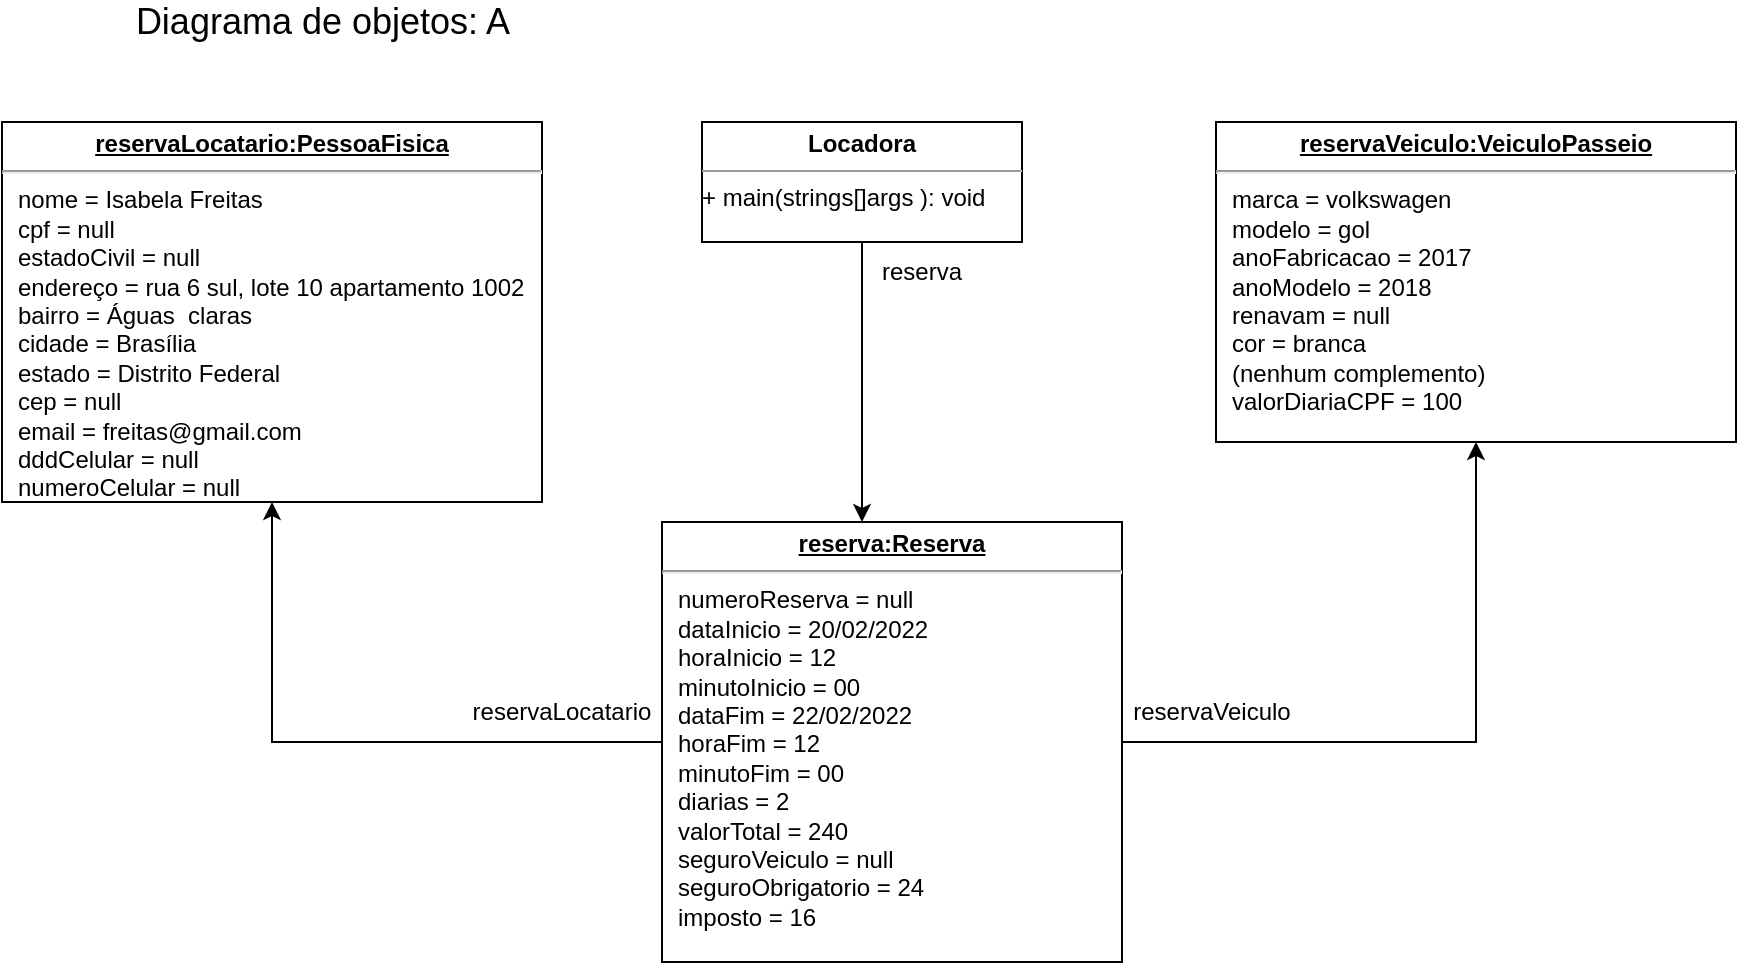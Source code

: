 <mxfile version="17.2.1" type="github">
  <diagram id="l76O6P03HbJ08VYe9afo" name="Page-1">
    <mxGraphModel dx="1654" dy="462" grid="1" gridSize="10" guides="1" tooltips="1" connect="1" arrows="1" fold="1" page="1" pageScale="1" pageWidth="827" pageHeight="1169" math="0" shadow="0">
      <root>
        <mxCell id="0" />
        <mxCell id="1" parent="0" />
        <mxCell id="arMiU6hkSKpO3dPFYfbF-2" value="&lt;p style=&quot;margin: 0px ; margin-top: 4px ; text-align: center ; text-decoration: underline&quot;&gt;&lt;b&gt;reservaLocatario:PessoaFisica&lt;/b&gt;&lt;/p&gt;&lt;hr&gt;&lt;p style=&quot;margin: 0px ; margin-left: 8px&quot;&gt;nome = Isabela Freitas&lt;/p&gt;&lt;p style=&quot;margin: 0px ; margin-left: 8px&quot;&gt;cpf = null&lt;/p&gt;&lt;p style=&quot;margin: 0px ; margin-left: 8px&quot;&gt;estadoCivil = null&lt;/p&gt;&lt;p style=&quot;margin: 0px ; margin-left: 8px&quot;&gt;&lt;span&gt;endereço = rua 6 sul, lote 10 apartamento 1002&lt;/span&gt;&lt;/p&gt;&lt;p style=&quot;margin: 0px ; margin-left: 8px&quot;&gt;&lt;span&gt;bairro = Águas&amp;nbsp; claras&lt;/span&gt;&lt;/p&gt;&lt;p style=&quot;margin: 0px ; margin-left: 8px&quot;&gt;&lt;span&gt;cidade = Brasília&lt;/span&gt;&lt;/p&gt;&lt;p style=&quot;margin: 0px ; margin-left: 8px&quot;&gt;&lt;span&gt;estado = Distrito Federal&lt;/span&gt;&lt;/p&gt;&lt;p style=&quot;margin: 0px ; margin-left: 8px&quot;&gt;&lt;span&gt;cep = null&lt;/span&gt;&lt;/p&gt;&lt;p style=&quot;margin: 0px ; margin-left: 8px&quot;&gt;&lt;span&gt;email = freitas@gmail.com&lt;/span&gt;&lt;/p&gt;&lt;p style=&quot;margin: 0px ; margin-left: 8px&quot;&gt;&lt;span&gt;dddCelular = null&lt;/span&gt;&lt;/p&gt;&lt;p style=&quot;margin: 0px ; margin-left: 8px&quot;&gt;&lt;span&gt;numeroCelular = null&lt;/span&gt;&lt;/p&gt;&lt;p style=&quot;margin: 0px ; margin-left: 8px&quot;&gt;&lt;span&gt;&lt;br&gt;&lt;/span&gt;&lt;/p&gt;&lt;p style=&quot;margin: 0px ; margin-left: 8px&quot;&gt;&lt;br&gt;&lt;/p&gt;" style="verticalAlign=top;align=left;overflow=fill;fontSize=12;fontFamily=Helvetica;html=1;" parent="1" vertex="1">
          <mxGeometry x="-40" y="80" width="270" height="190" as="geometry" />
        </mxCell>
        <mxCell id="arMiU6hkSKpO3dPFYfbF-3" value="&lt;p style=&quot;margin: 0px ; margin-top: 4px ; text-align: center ; text-decoration: underline&quot;&gt;&lt;b&gt;reservaV&lt;/b&gt;&lt;b&gt;eiculo:VeiculoPasseio&lt;/b&gt;&lt;/p&gt;&lt;hr&gt;&lt;p style=&quot;margin: 0px ; margin-left: 8px&quot;&gt;marca = volkswagen&lt;/p&gt;&lt;p style=&quot;margin: 0px ; margin-left: 8px&quot;&gt;modelo = gol&lt;/p&gt;&lt;p style=&quot;margin: 0px ; margin-left: 8px&quot;&gt;anoFabricacao = 2017&lt;/p&gt;&lt;p style=&quot;margin: 0px ; margin-left: 8px&quot;&gt;anoModelo = 2018&lt;/p&gt;&lt;p style=&quot;margin: 0px ; margin-left: 8px&quot;&gt;renavam = null&lt;/p&gt;&lt;p style=&quot;margin: 0px ; margin-left: 8px&quot;&gt;cor = branca&lt;/p&gt;&lt;p style=&quot;margin: 0px ; margin-left: 8px&quot;&gt;(nenhum complemento)&lt;/p&gt;&lt;p style=&quot;margin: 0px ; margin-left: 8px&quot;&gt;valorDiariaCPF = 100&amp;nbsp;&lt;/p&gt;" style="verticalAlign=top;align=left;overflow=fill;fontSize=12;fontFamily=Helvetica;html=1;" parent="1" vertex="1">
          <mxGeometry x="567" y="80" width="260" height="160" as="geometry" />
        </mxCell>
        <mxCell id="arMiU6hkSKpO3dPFYfbF-19" style="edgeStyle=orthogonalEdgeStyle;rounded=0;orthogonalLoop=1;jettySize=auto;html=1;" parent="1" source="arMiU6hkSKpO3dPFYfbF-6" target="arMiU6hkSKpO3dPFYfbF-3" edge="1">
          <mxGeometry relative="1" as="geometry" />
        </mxCell>
        <mxCell id="arMiU6hkSKpO3dPFYfbF-20" style="edgeStyle=orthogonalEdgeStyle;rounded=0;orthogonalLoop=1;jettySize=auto;html=1;" parent="1" source="arMiU6hkSKpO3dPFYfbF-6" target="arMiU6hkSKpO3dPFYfbF-2" edge="1">
          <mxGeometry relative="1" as="geometry" />
        </mxCell>
        <mxCell id="arMiU6hkSKpO3dPFYfbF-6" value="&lt;p style=&quot;margin: 0px ; margin-top: 4px ; text-align: center ; text-decoration: underline&quot;&gt;&lt;b&gt;reserva:Reserva&lt;/b&gt;&lt;/p&gt;&lt;hr&gt;&lt;p style=&quot;margin: 0px ; margin-left: 8px&quot;&gt;numeroReserva = null&lt;/p&gt;&lt;p style=&quot;margin: 0px ; margin-left: 8px&quot;&gt;dataInicio = 20/02/2022&lt;/p&gt;&lt;p style=&quot;margin: 0px ; margin-left: 8px&quot;&gt;horaInicio = 12&lt;/p&gt;&lt;p style=&quot;margin: 0px ; margin-left: 8px&quot;&gt;minutoInicio = 00&lt;/p&gt;&lt;p style=&quot;margin: 0px ; margin-left: 8px&quot;&gt;dataFim = 22/02/2022&lt;/p&gt;&lt;p style=&quot;margin: 0px ; margin-left: 8px&quot;&gt;horaFim = 12&lt;/p&gt;&lt;p style=&quot;margin: 0px ; margin-left: 8px&quot;&gt;minutoFim = 00&lt;/p&gt;&lt;p style=&quot;margin: 0px ; margin-left: 8px&quot;&gt;diarias = 2&lt;/p&gt;&lt;p style=&quot;margin: 0px ; margin-left: 8px&quot;&gt;valorTotal = 240&lt;/p&gt;&lt;p style=&quot;margin: 0px ; margin-left: 8px&quot;&gt;seguroVeiculo = null&lt;/p&gt;&lt;p style=&quot;margin: 0px ; margin-left: 8px&quot;&gt;seguroObrigatorio = 24&lt;/p&gt;&lt;p style=&quot;margin: 0px ; margin-left: 8px&quot;&gt;imposto = 16&amp;nbsp;&lt;/p&gt;" style="verticalAlign=top;align=left;overflow=fill;fontSize=12;fontFamily=Helvetica;html=1;" parent="1" vertex="1">
          <mxGeometry x="290" y="280" width="230" height="220" as="geometry" />
        </mxCell>
        <mxCell id="arMiU6hkSKpO3dPFYfbF-18" style="edgeStyle=orthogonalEdgeStyle;rounded=0;orthogonalLoop=1;jettySize=auto;html=1;" parent="1" source="arMiU6hkSKpO3dPFYfbF-15" target="arMiU6hkSKpO3dPFYfbF-6" edge="1">
          <mxGeometry relative="1" as="geometry">
            <Array as="points">
              <mxPoint x="390" y="250" />
              <mxPoint x="390" y="250" />
            </Array>
          </mxGeometry>
        </mxCell>
        <mxCell id="arMiU6hkSKpO3dPFYfbF-15" value="&lt;p style=&quot;margin: 0px ; margin-top: 4px ; text-align: center&quot;&gt;&lt;b&gt;Locadora&lt;/b&gt;&lt;/p&gt;&lt;hr size=&quot;1&quot;&gt;&lt;div style=&quot;height: 2px&quot;&gt;+ main(strings[]args ): void&amp;nbsp;&lt;/div&gt;" style="verticalAlign=top;align=left;overflow=fill;fontSize=12;fontFamily=Helvetica;html=1;" parent="1" vertex="1">
          <mxGeometry x="310" y="80" width="160" height="60" as="geometry" />
        </mxCell>
        <mxCell id="arMiU6hkSKpO3dPFYfbF-21" value="&lt;font style=&quot;font-size: 18px&quot;&gt;Diagrama de objetos: A&lt;/font&gt;" style="text;html=1;align=center;verticalAlign=middle;resizable=0;points=[];autosize=1;strokeColor=none;fillColor=none;" parent="1" vertex="1">
          <mxGeometry x="20" y="20" width="200" height="20" as="geometry" />
        </mxCell>
        <mxCell id="FTcd9Yv_SOVNaPPYdkEv-1" value="reserva" style="text;html=1;strokeColor=none;fillColor=none;align=center;verticalAlign=middle;whiteSpace=wrap;rounded=0;" parent="1" vertex="1">
          <mxGeometry x="390" y="140" width="60" height="30" as="geometry" />
        </mxCell>
        <mxCell id="FTcd9Yv_SOVNaPPYdkEv-2" value="reservaVeiculo" style="text;html=1;strokeColor=none;fillColor=none;align=center;verticalAlign=middle;whiteSpace=wrap;rounded=0;" parent="1" vertex="1">
          <mxGeometry x="520" y="360" width="90" height="30" as="geometry" />
        </mxCell>
        <mxCell id="FTcd9Yv_SOVNaPPYdkEv-3" value="reservaLocatario" style="text;html=1;strokeColor=none;fillColor=none;align=center;verticalAlign=middle;whiteSpace=wrap;rounded=0;" parent="1" vertex="1">
          <mxGeometry x="190" y="360" width="100" height="30" as="geometry" />
        </mxCell>
      </root>
    </mxGraphModel>
  </diagram>
</mxfile>
